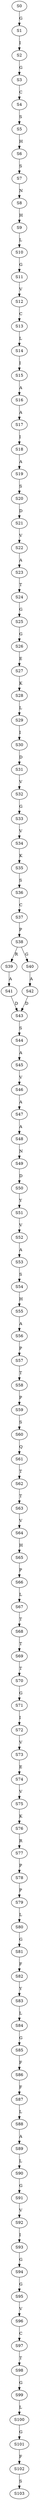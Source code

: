 strict digraph  {
	S0 -> S1 [ label = G ];
	S1 -> S2 [ label = I ];
	S2 -> S3 [ label = G ];
	S3 -> S4 [ label = C ];
	S4 -> S5 [ label = S ];
	S5 -> S6 [ label = H ];
	S6 -> S7 [ label = S ];
	S7 -> S8 [ label = N ];
	S8 -> S9 [ label = H ];
	S9 -> S10 [ label = L ];
	S10 -> S11 [ label = G ];
	S11 -> S12 [ label = V ];
	S12 -> S13 [ label = C ];
	S13 -> S14 [ label = L ];
	S14 -> S15 [ label = I ];
	S15 -> S16 [ label = A ];
	S16 -> S17 [ label = A ];
	S17 -> S18 [ label = I ];
	S18 -> S19 [ label = A ];
	S19 -> S20 [ label = S ];
	S20 -> S21 [ label = D ];
	S21 -> S22 [ label = V ];
	S22 -> S23 [ label = A ];
	S23 -> S24 [ label = T ];
	S24 -> S25 [ label = G ];
	S25 -> S26 [ label = G ];
	S26 -> S27 [ label = E ];
	S27 -> S28 [ label = K ];
	S28 -> S29 [ label = L ];
	S29 -> S30 [ label = I ];
	S30 -> S31 [ label = D ];
	S31 -> S32 [ label = V ];
	S32 -> S33 [ label = G ];
	S33 -> S34 [ label = V ];
	S34 -> S35 [ label = K ];
	S35 -> S36 [ label = S ];
	S36 -> S37 [ label = C ];
	S37 -> S38 [ label = P ];
	S38 -> S39 [ label = R ];
	S38 -> S40 [ label = G ];
	S39 -> S41 [ label = A ];
	S40 -> S42 [ label = A ];
	S41 -> S43 [ label = D ];
	S42 -> S43 [ label = D ];
	S43 -> S44 [ label = S ];
	S44 -> S45 [ label = A ];
	S45 -> S46 [ label = V ];
	S46 -> S47 [ label = A ];
	S47 -> S48 [ label = A ];
	S48 -> S49 [ label = N ];
	S49 -> S50 [ label = D ];
	S50 -> S51 [ label = Y ];
	S51 -> S52 [ label = V ];
	S52 -> S53 [ label = A ];
	S53 -> S54 [ label = S ];
	S54 -> S55 [ label = H ];
	S55 -> S56 [ label = A ];
	S56 -> S57 [ label = P ];
	S57 -> S58 [ label = T ];
	S58 -> S59 [ label = P ];
	S59 -> S60 [ label = S ];
	S60 -> S61 [ label = Q ];
	S61 -> S62 [ label = T ];
	S62 -> S63 [ label = T ];
	S63 -> S64 [ label = V ];
	S64 -> S65 [ label = H ];
	S65 -> S66 [ label = P ];
	S66 -> S67 [ label = L ];
	S67 -> S68 [ label = T ];
	S68 -> S69 [ label = T ];
	S69 -> S70 [ label = T ];
	S70 -> S71 [ label = G ];
	S71 -> S72 [ label = I ];
	S72 -> S73 [ label = V ];
	S73 -> S74 [ label = E ];
	S74 -> S75 [ label = V ];
	S75 -> S76 [ label = K ];
	S76 -> S77 [ label = R ];
	S77 -> S78 [ label = P ];
	S78 -> S79 [ label = P ];
	S79 -> S80 [ label = L ];
	S80 -> S81 [ label = G ];
	S81 -> S82 [ label = F ];
	S82 -> S83 [ label = Y ];
	S83 -> S84 [ label = L ];
	S84 -> S85 [ label = G ];
	S85 -> S86 [ label = F ];
	S86 -> S87 [ label = F ];
	S87 -> S88 [ label = L ];
	S88 -> S89 [ label = A ];
	S89 -> S90 [ label = L ];
	S90 -> S91 [ label = G ];
	S91 -> S92 [ label = V ];
	S92 -> S93 [ label = I ];
	S93 -> S94 [ label = G ];
	S94 -> S95 [ label = G ];
	S95 -> S96 [ label = V ];
	S96 -> S97 [ label = C ];
	S97 -> S98 [ label = T ];
	S98 -> S99 [ label = G ];
	S99 -> S100 [ label = L ];
	S100 -> S101 [ label = G ];
	S101 -> S102 [ label = F ];
	S102 -> S103 [ label = S ];
}
